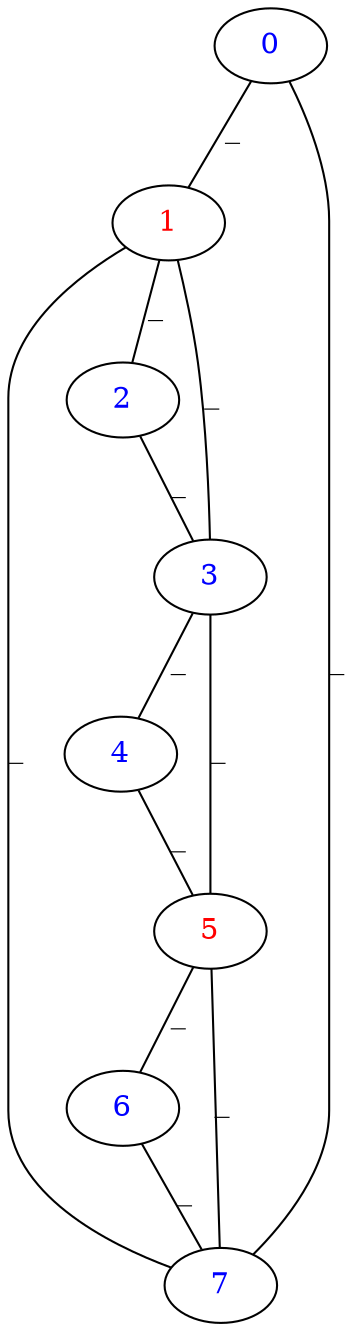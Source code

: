 graph G {
0 [fontcolor="#0000FFFF", label="4"];
1 [fontcolor="#FF0000FF", label="1"];
2 [fontcolor="#0000FFFF", label="3"];
3 [fontcolor="#0000FFFF", label="6"];
4 [fontcolor="#FF0000FF", label="5"];
5 [fontcolor="#0000FFFF", label="0"];
6 [fontcolor="#0000FFFF", label="7"];
7 [fontcolor="#0000FFFF", label="2"];
2 -- 0 [ label="_", fontname="Courier New",  fontsize=12];
0 -- 4 [ label="_", fontname="Courier New",  fontsize=12];
5 -- 1 [ label="_", fontname="Courier New",  fontsize=12];
1 -- 2 [ label="_", fontname="Courier New",  fontsize=12];
1 -- 6 [ label="_", fontname="Courier New",  fontsize=12];
1 -- 7 [ label="_", fontname="Courier New",  fontsize=12];
7 -- 2 [ label="_", fontname="Courier New",  fontsize=12];
2 -- 4 [ label="_", fontname="Courier New",  fontsize=12];
4 -- 3 [ label="_", fontname="Courier New",  fontsize=12];
3 -- 6 [ label="_", fontname="Courier New",  fontsize=12];
4 -- 6 [ label="_", fontname="Courier New",  fontsize=12];
5 -- 6 [ label="_", fontname="Courier New",  fontsize=12];
}
